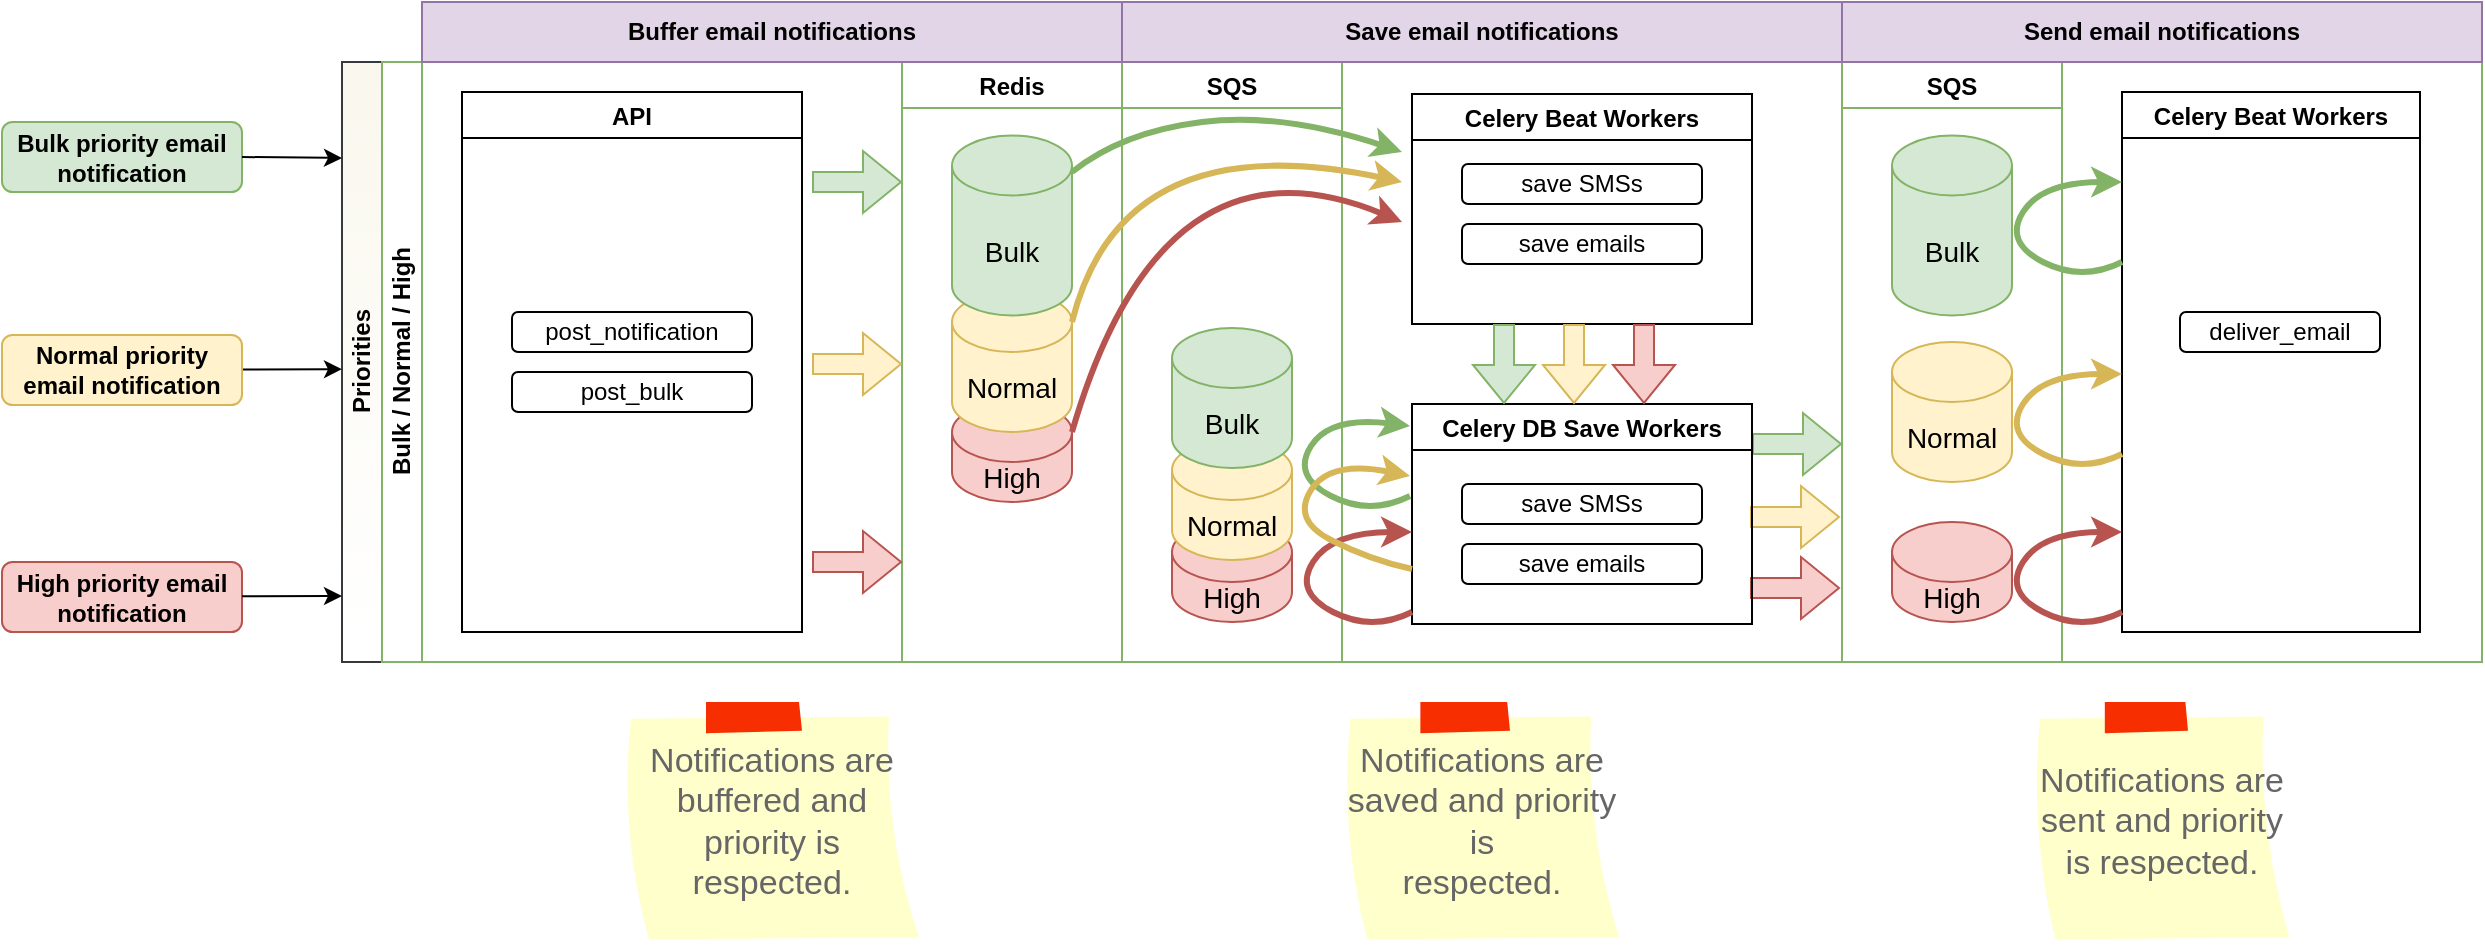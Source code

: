 <mxfile version="18.0.6" type="device"><diagram id="ydn3hoAvgMPwTpiuWlPx" name="Page-1"><mxGraphModel dx="2062" dy="398" grid="1" gridSize="10" guides="1" tooltips="1" connect="1" arrows="1" fold="1" page="1" pageScale="1" pageWidth="1169" pageHeight="827" math="0" shadow="0"><root><mxCell id="0"/><mxCell id="1" parent="0"/><mxCell id="t6gpbIJZ-Pm_yiutSPoJ-1" value="Priorities" style="swimlane;html=1;childLayout=stackLayout;resizeParent=1;resizeParentMax=0;horizontal=0;startSize=20;horizontalStack=0;fillColor=#f9f7ed;strokeColor=#36393d;gradientColor=#ffffff;swimlaneFillColor=default;" vertex="1" parent="1"><mxGeometry x="220" y="900" width="1070" height="300" as="geometry"><mxRectangle x="40" y="120" width="30" height="50" as="alternateBounds"/></mxGeometry></mxCell><mxCell id="t6gpbIJZ-Pm_yiutSPoJ-2" value="" style="edgeStyle=orthogonalEdgeStyle;rounded=0;orthogonalLoop=1;jettySize=auto;html=1;dashed=1;endArrow=none;endFill=0;" edge="1" parent="t6gpbIJZ-Pm_yiutSPoJ-1"><mxGeometry relative="1" as="geometry"/></mxCell><mxCell id="t6gpbIJZ-Pm_yiutSPoJ-3" style="edgeStyle=orthogonalEdgeStyle;rounded=0;orthogonalLoop=1;jettySize=auto;html=1;endArrow=classic;endFill=1;" edge="1" parent="t6gpbIJZ-Pm_yiutSPoJ-1"><mxGeometry relative="1" as="geometry"/></mxCell><mxCell id="t6gpbIJZ-Pm_yiutSPoJ-4" style="edgeStyle=orthogonalEdgeStyle;rounded=0;orthogonalLoop=1;jettySize=auto;html=1;endArrow=classic;endFill=1;" edge="1" parent="t6gpbIJZ-Pm_yiutSPoJ-1"><mxGeometry relative="1" as="geometry"/></mxCell><mxCell id="t6gpbIJZ-Pm_yiutSPoJ-5" style="edgeStyle=orthogonalEdgeStyle;rounded=0;orthogonalLoop=1;jettySize=auto;html=1;endArrow=classic;endFill=1;" edge="1" parent="t6gpbIJZ-Pm_yiutSPoJ-1"><mxGeometry relative="1" as="geometry"><Array as="points"><mxPoint x="180" y="340"/><mxPoint x="400" y="340"/></Array></mxGeometry></mxCell><mxCell id="t6gpbIJZ-Pm_yiutSPoJ-6" value="Bulk / Normal / High" style="swimlane;html=1;startSize=20;horizontal=0;fillColor=none;strokeColor=#82b366;swimlaneFillColor=none;" vertex="1" parent="t6gpbIJZ-Pm_yiutSPoJ-1"><mxGeometry x="20" width="1050" height="300" as="geometry"><mxRectangle x="20" width="740" height="20" as="alternateBounds"/></mxGeometry></mxCell><mxCell id="t6gpbIJZ-Pm_yiutSPoJ-7" value="API" style="swimlane;" vertex="1" parent="t6gpbIJZ-Pm_yiutSPoJ-6"><mxGeometry x="40" y="15" width="170" height="270" as="geometry"/></mxCell><mxCell id="t6gpbIJZ-Pm_yiutSPoJ-8" value="post_notification" style="rounded=1;whiteSpace=wrap;html=1;" vertex="1" parent="t6gpbIJZ-Pm_yiutSPoJ-7"><mxGeometry x="25" y="110" width="120" height="20" as="geometry"/></mxCell><mxCell id="t6gpbIJZ-Pm_yiutSPoJ-9" value="post_bulk" style="rounded=1;whiteSpace=wrap;html=1;" vertex="1" parent="t6gpbIJZ-Pm_yiutSPoJ-7"><mxGeometry x="25" y="140" width="120" height="20" as="geometry"/></mxCell><mxCell id="t6gpbIJZ-Pm_yiutSPoJ-10" value="SQS" style="swimlane;container=0;fillColor=none;strokeColor=#82b366;" vertex="1" parent="t6gpbIJZ-Pm_yiutSPoJ-6"><mxGeometry x="730" width="110" height="300" as="geometry"/></mxCell><mxCell id="t6gpbIJZ-Pm_yiutSPoJ-64" value="Bulk" style="shape=cylinder3;whiteSpace=wrap;html=1;boundedLbl=1;backgroundOutline=1;size=15;labelBackgroundColor=none;fontSize=14;fillColor=#d5e8d4;strokeColor=#82b366;" vertex="1" parent="t6gpbIJZ-Pm_yiutSPoJ-10"><mxGeometry x="25" y="36.75" width="60" height="90" as="geometry"/></mxCell><mxCell id="t6gpbIJZ-Pm_yiutSPoJ-65" value="Normal" style="shape=cylinder3;whiteSpace=wrap;html=1;boundedLbl=1;backgroundOutline=1;size=15;labelBackgroundColor=none;fontSize=14;fillColor=#fff2cc;strokeColor=#d6b656;" vertex="1" parent="t6gpbIJZ-Pm_yiutSPoJ-10"><mxGeometry x="25" y="140" width="60" height="70" as="geometry"/></mxCell><mxCell id="t6gpbIJZ-Pm_yiutSPoJ-66" value="High" style="shape=cylinder3;whiteSpace=wrap;html=1;boundedLbl=1;backgroundOutline=1;size=15;labelBackgroundColor=none;fontSize=14;fillColor=#f8cecc;strokeColor=#b85450;" vertex="1" parent="t6gpbIJZ-Pm_yiutSPoJ-10"><mxGeometry x="25" y="230" width="60" height="50" as="geometry"/></mxCell><mxCell id="t6gpbIJZ-Pm_yiutSPoJ-12" value="Celery Beat Workers" style="swimlane;" vertex="1" parent="t6gpbIJZ-Pm_yiutSPoJ-6"><mxGeometry x="870" y="15" width="149" height="270" as="geometry"/></mxCell><mxCell id="t6gpbIJZ-Pm_yiutSPoJ-13" value="deliver_email" style="rounded=1;whiteSpace=wrap;html=1;" vertex="1" parent="t6gpbIJZ-Pm_yiutSPoJ-12"><mxGeometry x="29" y="110" width="100" height="20" as="geometry"/></mxCell><mxCell id="t6gpbIJZ-Pm_yiutSPoJ-20" value="" style="shape=flexArrow;endArrow=classic;html=1;rounded=0;curved=1;fillColor=#d5e8d4;strokeColor=#82b366;" edge="1" parent="t6gpbIJZ-Pm_yiutSPoJ-6"><mxGeometry width="50" height="50" relative="1" as="geometry"><mxPoint x="215" y="60" as="sourcePoint"/><mxPoint x="260" y="60" as="targetPoint"/></mxGeometry></mxCell><mxCell id="t6gpbIJZ-Pm_yiutSPoJ-15" value="Redis" style="swimlane;fillColor=none;strokeColor=#82b366;" vertex="1" parent="t6gpbIJZ-Pm_yiutSPoJ-6"><mxGeometry x="260" width="110" height="300" as="geometry"/></mxCell><mxCell id="t6gpbIJZ-Pm_yiutSPoJ-63" value="High" style="shape=cylinder3;whiteSpace=wrap;html=1;boundedLbl=1;backgroundOutline=1;size=15;labelBackgroundColor=none;fontSize=14;fillColor=#f8cecc;strokeColor=#b85450;" vertex="1" parent="t6gpbIJZ-Pm_yiutSPoJ-15"><mxGeometry x="25" y="170" width="60" height="50" as="geometry"/></mxCell><mxCell id="t6gpbIJZ-Pm_yiutSPoJ-98" value="" style="curved=1;endArrow=classic;html=1;rounded=0;strokeWidth=3;fillColor=#d5e8d4;strokeColor=#82b366;" edge="1" parent="t6gpbIJZ-Pm_yiutSPoJ-15"><mxGeometry width="50" height="50" relative="1" as="geometry"><mxPoint x="85" y="55" as="sourcePoint"/><mxPoint x="250" y="45" as="targetPoint"/><Array as="points"><mxPoint x="110" y="35"/><mxPoint x="190" y="25"/></Array></mxGeometry></mxCell><mxCell id="t6gpbIJZ-Pm_yiutSPoJ-62" value="Normal" style="shape=cylinder3;whiteSpace=wrap;html=1;boundedLbl=1;backgroundOutline=1;size=15;labelBackgroundColor=none;fontSize=14;fillColor=#fff2cc;strokeColor=#d6b656;" vertex="1" parent="t6gpbIJZ-Pm_yiutSPoJ-15"><mxGeometry x="25" y="115" width="60" height="70" as="geometry"/></mxCell><mxCell id="t6gpbIJZ-Pm_yiutSPoJ-16" value="Bulk" style="shape=cylinder3;whiteSpace=wrap;html=1;boundedLbl=1;backgroundOutline=1;size=15;labelBackgroundColor=none;fontSize=14;fillColor=#d5e8d4;strokeColor=#82b366;" vertex="1" parent="t6gpbIJZ-Pm_yiutSPoJ-15"><mxGeometry x="25" y="36.75" width="60" height="90" as="geometry"/></mxCell><mxCell id="t6gpbIJZ-Pm_yiutSPoJ-71" value="" style="shape=flexArrow;endArrow=classic;html=1;rounded=0;curved=1;fillColor=#d5e8d4;strokeColor=#82b366;" edge="1" parent="t6gpbIJZ-Pm_yiutSPoJ-6"><mxGeometry width="50" height="50" relative="1" as="geometry"><mxPoint x="685" y="191" as="sourcePoint"/><mxPoint x="730" y="191" as="targetPoint"/></mxGeometry></mxCell><mxCell id="t6gpbIJZ-Pm_yiutSPoJ-70" value="" style="shape=flexArrow;endArrow=classic;html=1;rounded=0;curved=1;fillColor=#fff2cc;strokeColor=#d6b656;" edge="1" parent="t6gpbIJZ-Pm_yiutSPoJ-6"><mxGeometry width="50" height="50" relative="1" as="geometry"><mxPoint x="215" y="151" as="sourcePoint"/><mxPoint x="260" y="151" as="targetPoint"/></mxGeometry></mxCell><mxCell id="t6gpbIJZ-Pm_yiutSPoJ-72" value="" style="shape=flexArrow;endArrow=classic;html=1;rounded=0;curved=1;fillColor=#fff2cc;strokeColor=#d6b656;" edge="1" parent="t6gpbIJZ-Pm_yiutSPoJ-6"><mxGeometry width="50" height="50" relative="1" as="geometry"><mxPoint x="684" y="227.5" as="sourcePoint"/><mxPoint x="729" y="227.5" as="targetPoint"/></mxGeometry></mxCell><mxCell id="t6gpbIJZ-Pm_yiutSPoJ-73" value="" style="shape=flexArrow;endArrow=classic;html=1;rounded=0;curved=1;fillColor=#f8cecc;strokeColor=#b85450;" edge="1" parent="t6gpbIJZ-Pm_yiutSPoJ-6"><mxGeometry width="50" height="50" relative="1" as="geometry"><mxPoint x="215" y="250" as="sourcePoint"/><mxPoint x="260" y="250" as="targetPoint"/></mxGeometry></mxCell><mxCell id="t6gpbIJZ-Pm_yiutSPoJ-74" value="" style="shape=flexArrow;endArrow=classic;html=1;rounded=0;curved=1;fillColor=#f8cecc;strokeColor=#b85450;" edge="1" parent="t6gpbIJZ-Pm_yiutSPoJ-6"><mxGeometry width="50" height="50" relative="1" as="geometry"><mxPoint x="684" y="263" as="sourcePoint"/><mxPoint x="729" y="263" as="targetPoint"/></mxGeometry></mxCell><mxCell id="t6gpbIJZ-Pm_yiutSPoJ-75" value="SQS" style="swimlane;container=0;fillColor=none;strokeColor=#82b366;" vertex="1" parent="t6gpbIJZ-Pm_yiutSPoJ-6"><mxGeometry x="370" width="110" height="300" as="geometry"/></mxCell><mxCell id="t6gpbIJZ-Pm_yiutSPoJ-78" value="High" style="shape=cylinder3;whiteSpace=wrap;html=1;boundedLbl=1;backgroundOutline=1;size=15;labelBackgroundColor=none;fontSize=14;fillColor=#f8cecc;strokeColor=#b85450;" vertex="1" parent="t6gpbIJZ-Pm_yiutSPoJ-75"><mxGeometry x="25" y="230" width="60" height="50" as="geometry"/></mxCell><mxCell id="t6gpbIJZ-Pm_yiutSPoJ-99" value="" style="curved=1;endArrow=classic;html=1;rounded=0;strokeWidth=3;fillColor=#fff2cc;strokeColor=#d6b656;exitX=1;exitY=0;exitDx=0;exitDy=15;exitPerimeter=0;" edge="1" parent="t6gpbIJZ-Pm_yiutSPoJ-75" source="t6gpbIJZ-Pm_yiutSPoJ-62"><mxGeometry width="50" height="50" relative="1" as="geometry"><mxPoint x="-26.5" y="150" as="sourcePoint"/><mxPoint x="140" y="60" as="targetPoint"/><Array as="points"><mxPoint y="30"/></Array></mxGeometry></mxCell><mxCell id="t6gpbIJZ-Pm_yiutSPoJ-100" value="" style="curved=1;endArrow=classic;html=1;rounded=0;strokeWidth=3;fillColor=#f8cecc;strokeColor=#b85450;exitX=1;exitY=0;exitDx=0;exitDy=15;exitPerimeter=0;" edge="1" parent="t6gpbIJZ-Pm_yiutSPoJ-75" source="t6gpbIJZ-Pm_yiutSPoJ-63"><mxGeometry width="50" height="50" relative="1" as="geometry"><mxPoint x="-27.5" y="240" as="sourcePoint"/><mxPoint x="140" y="80" as="targetPoint"/><Array as="points"><mxPoint x="20" y="30"/></Array></mxGeometry></mxCell><mxCell id="t6gpbIJZ-Pm_yiutSPoJ-77" value="Normal" style="shape=cylinder3;whiteSpace=wrap;html=1;boundedLbl=1;backgroundOutline=1;size=15;labelBackgroundColor=none;fontSize=14;fillColor=#fff2cc;strokeColor=#d6b656;" vertex="1" parent="t6gpbIJZ-Pm_yiutSPoJ-75"><mxGeometry x="25" y="189" width="60" height="60" as="geometry"/></mxCell><mxCell id="t6gpbIJZ-Pm_yiutSPoJ-76" value="Bulk" style="shape=cylinder3;whiteSpace=wrap;html=1;boundedLbl=1;backgroundOutline=1;size=15;labelBackgroundColor=none;fontSize=14;fillColor=#d5e8d4;strokeColor=#82b366;" vertex="1" parent="t6gpbIJZ-Pm_yiutSPoJ-75"><mxGeometry x="25" y="133" width="60" height="70" as="geometry"/></mxCell><mxCell id="t6gpbIJZ-Pm_yiutSPoJ-102" value="Celery Beat Workers" style="swimlane;" vertex="1" parent="t6gpbIJZ-Pm_yiutSPoJ-6"><mxGeometry x="515" y="16" width="170" height="115" as="geometry"><mxRectangle x="509" y="15" width="150" height="23" as="alternateBounds"/></mxGeometry></mxCell><mxCell id="t6gpbIJZ-Pm_yiutSPoJ-103" value="save SMSs" style="rounded=1;whiteSpace=wrap;html=1;" vertex="1" parent="t6gpbIJZ-Pm_yiutSPoJ-102"><mxGeometry x="25" y="35" width="120" height="20" as="geometry"/></mxCell><mxCell id="t6gpbIJZ-Pm_yiutSPoJ-104" value="save emails" style="rounded=1;whiteSpace=wrap;html=1;" vertex="1" parent="t6gpbIJZ-Pm_yiutSPoJ-102"><mxGeometry x="25" y="65" width="120" height="20" as="geometry"/></mxCell><mxCell id="t6gpbIJZ-Pm_yiutSPoJ-105" value="Celery DB Save Workers" style="swimlane;" vertex="1" parent="t6gpbIJZ-Pm_yiutSPoJ-6"><mxGeometry x="515" y="171" width="170" height="110" as="geometry"><mxRectangle x="509" y="15" width="150" height="23" as="alternateBounds"/></mxGeometry></mxCell><mxCell id="t6gpbIJZ-Pm_yiutSPoJ-106" value="save SMSs" style="rounded=1;whiteSpace=wrap;html=1;" vertex="1" parent="t6gpbIJZ-Pm_yiutSPoJ-105"><mxGeometry x="25" y="40" width="120" height="20" as="geometry"/></mxCell><mxCell id="t6gpbIJZ-Pm_yiutSPoJ-107" value="save emails" style="rounded=1;whiteSpace=wrap;html=1;" vertex="1" parent="t6gpbIJZ-Pm_yiutSPoJ-105"><mxGeometry x="25" y="70" width="120" height="20" as="geometry"/></mxCell><mxCell id="t6gpbIJZ-Pm_yiutSPoJ-108" value="" style="shape=flexArrow;endArrow=classic;html=1;rounded=0;fillColor=#fff2cc;strokeColor=#d6b656;" edge="1" parent="t6gpbIJZ-Pm_yiutSPoJ-6"><mxGeometry width="50" height="50" relative="1" as="geometry"><mxPoint x="596" y="131" as="sourcePoint"/><mxPoint x="596" y="171" as="targetPoint"/></mxGeometry></mxCell><mxCell id="t6gpbIJZ-Pm_yiutSPoJ-109" value="" style="shape=flexArrow;endArrow=classic;html=1;rounded=0;fillColor=#f8cecc;strokeColor=#b85450;" edge="1" parent="t6gpbIJZ-Pm_yiutSPoJ-6"><mxGeometry width="50" height="50" relative="1" as="geometry"><mxPoint x="631" y="131" as="sourcePoint"/><mxPoint x="631" y="171" as="targetPoint"/></mxGeometry></mxCell><mxCell id="t6gpbIJZ-Pm_yiutSPoJ-110" value="" style="shape=flexArrow;endArrow=classic;html=1;rounded=0;fillColor=#d5e8d4;strokeColor=#82b366;" edge="1" parent="t6gpbIJZ-Pm_yiutSPoJ-6"><mxGeometry width="50" height="50" relative="1" as="geometry"><mxPoint x="561" y="131" as="sourcePoint"/><mxPoint x="561" y="171" as="targetPoint"/></mxGeometry></mxCell><mxCell id="t6gpbIJZ-Pm_yiutSPoJ-87" value="" style="curved=1;endArrow=classic;html=1;rounded=0;fillColor=#f8cecc;strokeColor=#b85450;strokeWidth=3;" edge="1" parent="t6gpbIJZ-Pm_yiutSPoJ-6"><mxGeometry width="50" height="50" relative="1" as="geometry"><mxPoint x="515" y="275" as="sourcePoint"/><mxPoint x="515" y="235" as="targetPoint"/><Array as="points"><mxPoint x="495" y="285"/><mxPoint x="456" y="265"/><mxPoint x="475" y="235"/></Array></mxGeometry></mxCell><mxCell id="t6gpbIJZ-Pm_yiutSPoJ-51" value="" style="rounded=0;orthogonalLoop=1;jettySize=auto;html=1;entryX=0;entryY=0.512;entryDx=0;entryDy=0;entryPerimeter=0;" edge="1" parent="1" source="t6gpbIJZ-Pm_yiutSPoJ-52" target="t6gpbIJZ-Pm_yiutSPoJ-1"><mxGeometry relative="1" as="geometry"><mxPoint x="220" y="1010" as="targetPoint"/></mxGeometry></mxCell><mxCell id="t6gpbIJZ-Pm_yiutSPoJ-52" value="&lt;b&gt;Normal priority email notification&lt;/b&gt;" style="rounded=1;whiteSpace=wrap;html=1;fillColor=#fff2cc;strokeColor=#d6b656;" vertex="1" parent="1"><mxGeometry x="50" y="1036.5" width="120" height="35" as="geometry"/></mxCell><mxCell id="t6gpbIJZ-Pm_yiutSPoJ-53" value="&lt;b&gt;High priority email notification&lt;/b&gt;" style="rounded=1;whiteSpace=wrap;html=1;fillColor=#f8cecc;strokeColor=#b85450;" vertex="1" parent="1"><mxGeometry x="50" y="1150" width="120" height="35" as="geometry"/></mxCell><mxCell id="t6gpbIJZ-Pm_yiutSPoJ-54" value="&lt;b&gt;Bulk priority email notification&lt;/b&gt;" style="rounded=1;whiteSpace=wrap;html=1;labelBackgroundColor=none;fillColor=#d5e8d4;strokeColor=#82b366;" vertex="1" parent="1"><mxGeometry x="50" y="930" width="120" height="35" as="geometry"/></mxCell><mxCell id="t6gpbIJZ-Pm_yiutSPoJ-56" value="" style="rounded=0;orthogonalLoop=1;jettySize=auto;html=1;exitX=1;exitY=0.5;exitDx=0;exitDy=0;" edge="1" parent="1" source="t6gpbIJZ-Pm_yiutSPoJ-54"><mxGeometry relative="1" as="geometry"><mxPoint x="230" y="950.5" as="sourcePoint"/><mxPoint x="220" y="948" as="targetPoint"/></mxGeometry></mxCell><mxCell id="t6gpbIJZ-Pm_yiutSPoJ-57" value="Save email notifications" style="rounded=0;whiteSpace=wrap;html=1;fillColor=#e1d5e7;strokeColor=#9673a6;fontStyle=1" vertex="1" parent="1"><mxGeometry x="610" y="870" width="360" height="30" as="geometry"/></mxCell><mxCell id="t6gpbIJZ-Pm_yiutSPoJ-58" value="Send email notifications" style="rounded=0;whiteSpace=wrap;html=1;fillColor=#e1d5e7;strokeColor=#9673a6;fontStyle=1" vertex="1" parent="1"><mxGeometry x="970" y="870" width="320" height="30" as="geometry"/></mxCell><mxCell id="t6gpbIJZ-Pm_yiutSPoJ-59" value="Buffer email notifications" style="rounded=0;whiteSpace=wrap;html=1;fillColor=#e1d5e7;strokeColor=#9673a6;fontStyle=1" vertex="1" parent="1"><mxGeometry x="260" y="870" width="350" height="30" as="geometry"/></mxCell><mxCell id="t6gpbIJZ-Pm_yiutSPoJ-69" value="" style="rounded=0;orthogonalLoop=1;jettySize=auto;html=1;entryX=0;entryY=0.512;entryDx=0;entryDy=0;entryPerimeter=0;" edge="1" parent="1"><mxGeometry relative="1" as="geometry"><mxPoint x="220" y="1167" as="targetPoint"/><mxPoint x="170" y="1167.182" as="sourcePoint"/></mxGeometry></mxCell><mxCell id="t6gpbIJZ-Pm_yiutSPoJ-85" value="" style="curved=1;endArrow=classic;html=1;rounded=0;fillColor=#d5e8d4;strokeColor=#82b366;strokeWidth=3;" edge="1" parent="1"><mxGeometry width="50" height="50" relative="1" as="geometry"><mxPoint x="754" y="1117" as="sourcePoint"/><mxPoint x="754" y="1082" as="targetPoint"/><Array as="points"><mxPoint x="734" y="1127"/><mxPoint x="695" y="1107"/><mxPoint x="714" y="1077"/></Array></mxGeometry></mxCell><mxCell id="t6gpbIJZ-Pm_yiutSPoJ-86" value="" style="curved=1;endArrow=classic;html=1;rounded=0;fillColor=#fff2cc;strokeColor=#d6b656;strokeWidth=3;exitX=0;exitY=0.75;exitDx=0;exitDy=0;" edge="1" parent="1" source="t6gpbIJZ-Pm_yiutSPoJ-105"><mxGeometry width="50" height="50" relative="1" as="geometry"><mxPoint x="754" y="1139" as="sourcePoint"/><mxPoint x="754" y="1107" as="targetPoint"/><Array as="points"><mxPoint x="734" y="1149"/><mxPoint x="695" y="1129"/><mxPoint x="714" y="1099"/></Array></mxGeometry></mxCell><mxCell id="t6gpbIJZ-Pm_yiutSPoJ-88" value="" style="curved=1;endArrow=classic;html=1;rounded=0;fillColor=#d5e8d4;strokeColor=#82b366;strokeWidth=3;" edge="1" parent="1"><mxGeometry width="50" height="50" relative="1" as="geometry"><mxPoint x="1110" y="1000" as="sourcePoint"/><mxPoint x="1110" y="960" as="targetPoint"/><Array as="points"><mxPoint x="1090" y="1010"/><mxPoint x="1051" y="990"/><mxPoint x="1070" y="960"/></Array></mxGeometry></mxCell><mxCell id="t6gpbIJZ-Pm_yiutSPoJ-89" value="" style="curved=1;endArrow=classic;html=1;rounded=0;fillColor=#fff2cc;strokeColor=#d6b656;strokeWidth=3;" edge="1" parent="1"><mxGeometry width="50" height="50" relative="1" as="geometry"><mxPoint x="1110" y="1096" as="sourcePoint"/><mxPoint x="1110" y="1056" as="targetPoint"/><Array as="points"><mxPoint x="1090" y="1106"/><mxPoint x="1051" y="1086"/><mxPoint x="1070" y="1056"/></Array></mxGeometry></mxCell><mxCell id="t6gpbIJZ-Pm_yiutSPoJ-90" value="" style="curved=1;endArrow=classic;html=1;rounded=0;fillColor=#f8cecc;strokeColor=#b85450;strokeWidth=3;" edge="1" parent="1"><mxGeometry width="50" height="50" relative="1" as="geometry"><mxPoint x="1110" y="1175" as="sourcePoint"/><mxPoint x="1110" y="1135" as="targetPoint"/><Array as="points"><mxPoint x="1090" y="1185"/><mxPoint x="1051" y="1165"/><mxPoint x="1070" y="1135"/></Array></mxGeometry></mxCell><mxCell id="t6gpbIJZ-Pm_yiutSPoJ-94" value="Notifications are sent and priority is respected." style="strokeWidth=1;shadow=0;dashed=0;align=center;html=1;shape=mxgraph.mockup.text.stickyNote2;fontColor=#666666;mainText=;fontSize=17;whiteSpace=wrap;fillColor=#ffffcc;strokeColor=#F62E00;" vertex="1" parent="1"><mxGeometry x="1065" y="1220" width="130" height="120" as="geometry"/></mxCell><mxCell id="t6gpbIJZ-Pm_yiutSPoJ-95" value="&lt;font style=&quot;font-size: 17px;&quot;&gt;Notifications are buffered and priority is &lt;br&gt;respected.&lt;/font&gt;" style="strokeWidth=1;shadow=0;dashed=0;align=center;html=1;shape=mxgraph.mockup.text.stickyNote2;fontColor=#666666;mainText=;fontSize=17;whiteSpace=wrap;fillColor=#ffffcc;strokeColor=#F62E00;" vertex="1" parent="1"><mxGeometry x="360" y="1220" width="150" height="120" as="geometry"/></mxCell><mxCell id="t6gpbIJZ-Pm_yiutSPoJ-96" value="Notifications are saved and priority is&lt;br&gt;respected." style="strokeWidth=1;shadow=0;dashed=0;align=center;html=1;shape=mxgraph.mockup.text.stickyNote2;fontColor=#666666;mainText=;fontSize=17;whiteSpace=wrap;fillColor=#ffffcc;strokeColor=#F62E00;" vertex="1" parent="1"><mxGeometry x="720" y="1220" width="140" height="120" as="geometry"/></mxCell></root></mxGraphModel></diagram></mxfile>